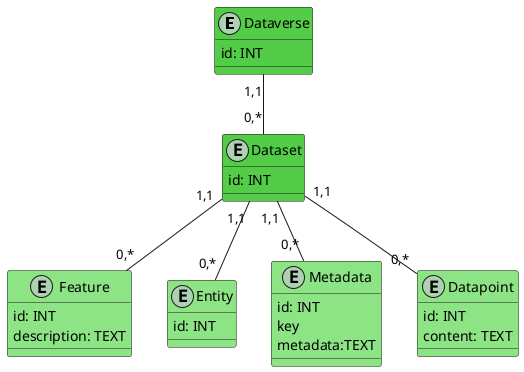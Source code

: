 @startuml
entity Dataverse #53CC47 {
    id: INT
}
  
entity Dataset #53CC47 {
    id: INT
}

entity Feature #8DE485 {
    id: INT
    description: TEXT
}
entity Entity #8DE485 {
    id: INT
}
entity Metadata #8DE485 {
    id: INT
    key
    metadata:TEXT
}
entity Datapoint #8DE485 {
    id: INT
    content: TEXT
}
  
  
Dataverse "1,1"-- "0,*" Dataset
Dataset "1,1"--"0,*" Feature
Dataset "1,1"--"0,*" Entity
Dataset "1,1"--"0,*" Metadata
Dataset "1,1"--"0,*" Datapoint
@enduml
